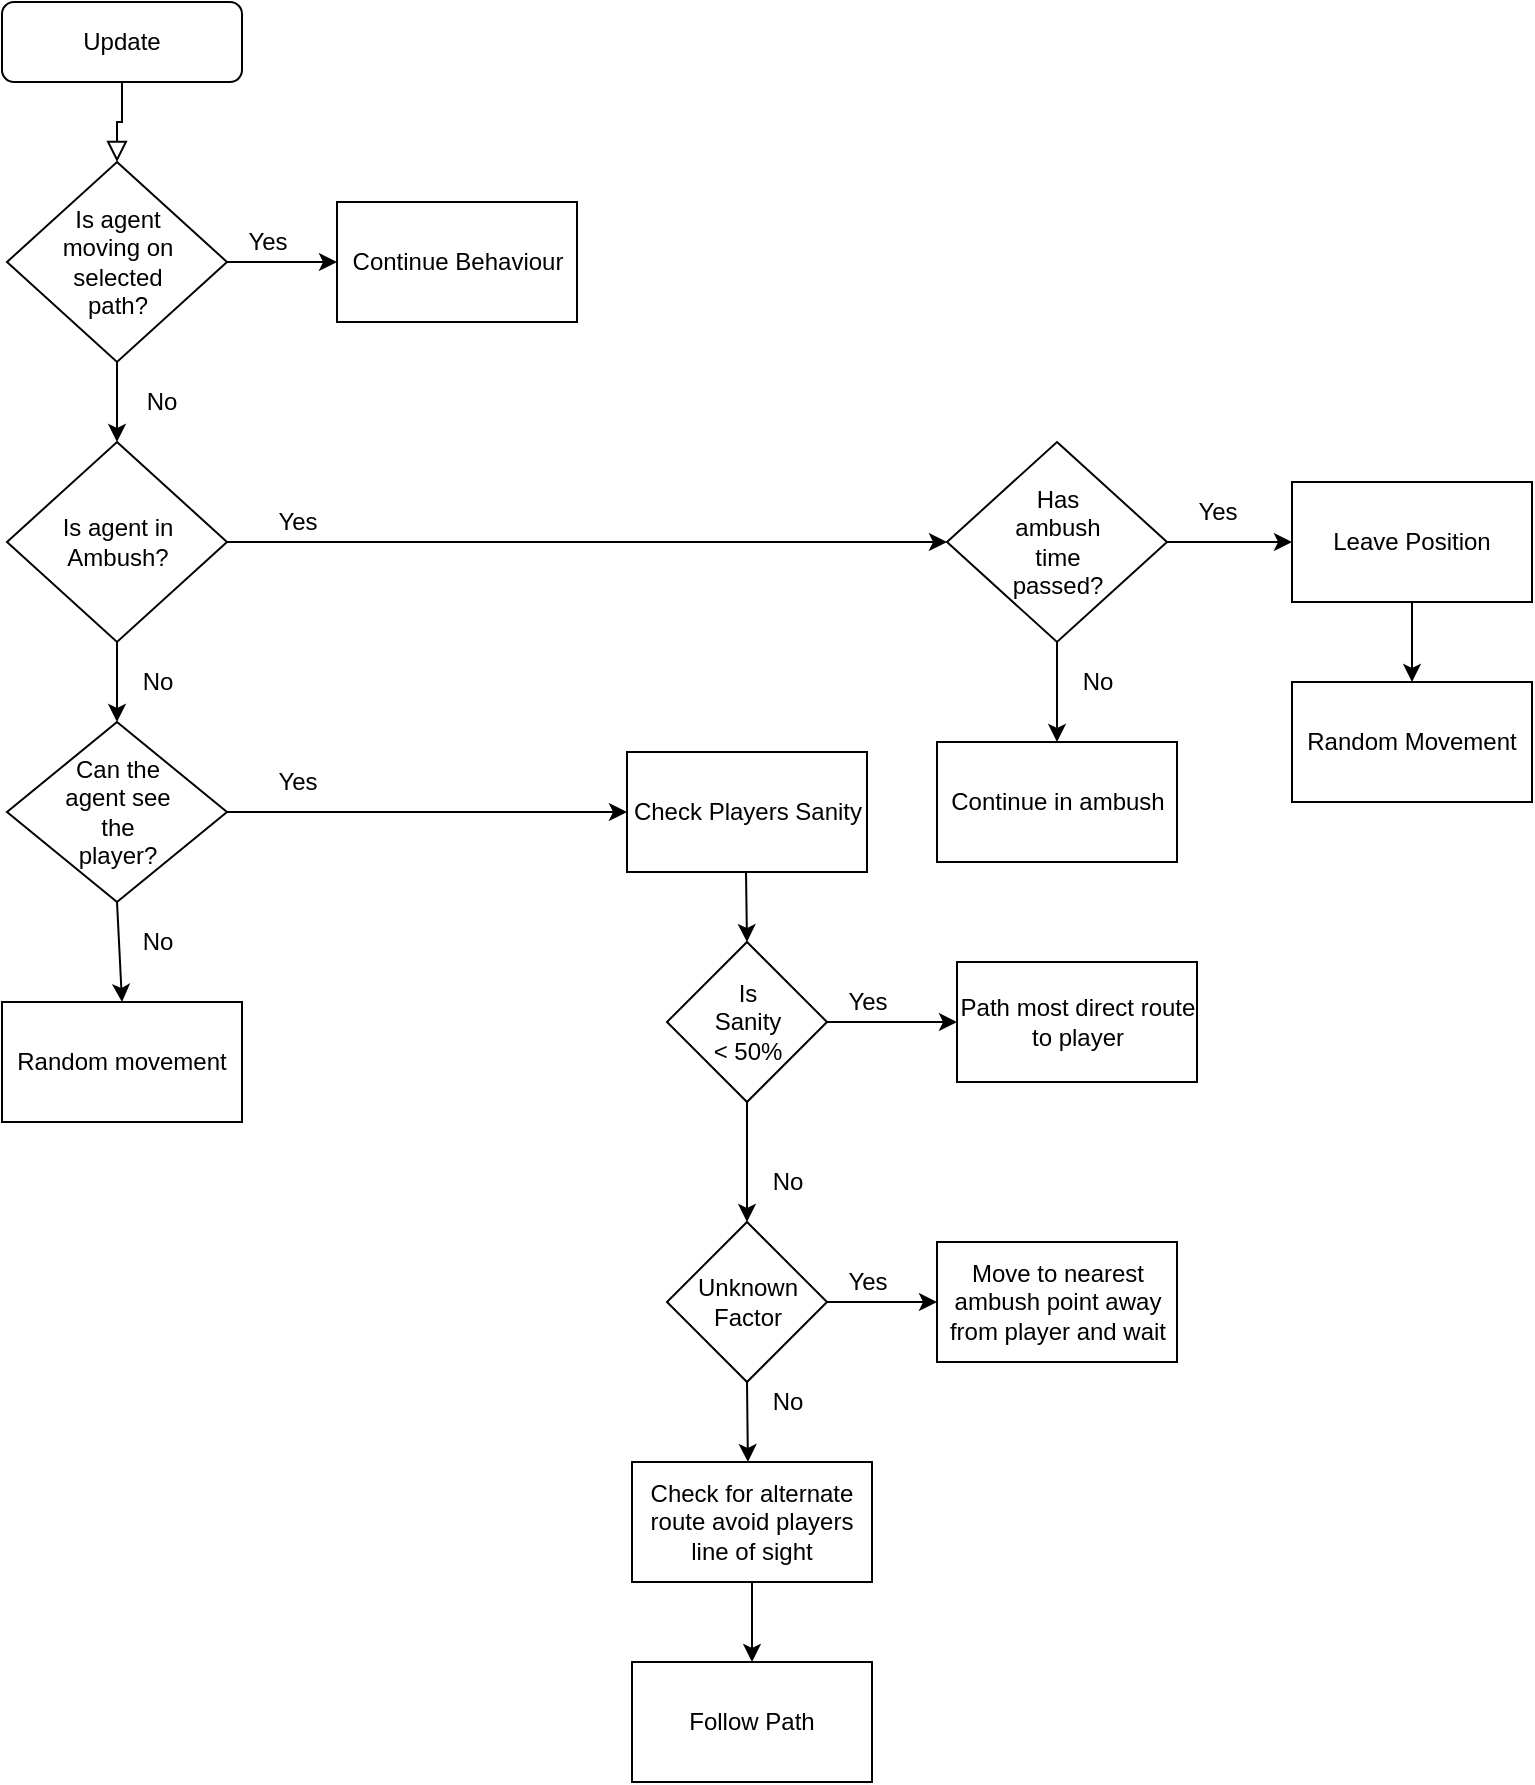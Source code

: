 <mxfile version="13.7.9" type="device"><diagram id="C5RBs43oDa-KdzZeNtuy" name="Page-1"><mxGraphModel dx="1086" dy="806" grid="1" gridSize="10" guides="1" tooltips="1" connect="1" arrows="1" fold="1" page="1" pageScale="1" pageWidth="827" pageHeight="1169" math="0" shadow="0"><root><mxCell id="WIyWlLk6GJQsqaUBKTNV-0"/><mxCell id="WIyWlLk6GJQsqaUBKTNV-1" parent="WIyWlLk6GJQsqaUBKTNV-0"/><mxCell id="cc543NdcEkaIXUh7oY8g-74" value="" style="rounded=0;whiteSpace=wrap;html=1;" parent="WIyWlLk6GJQsqaUBKTNV-1" vertex="1"><mxGeometry x="360" y="870" width="120" height="60" as="geometry"/></mxCell><mxCell id="cc543NdcEkaIXUh7oY8g-71" value="" style="rounded=0;whiteSpace=wrap;html=1;" parent="WIyWlLk6GJQsqaUBKTNV-1" vertex="1"><mxGeometry x="360" y="770" width="120" height="60" as="geometry"/></mxCell><mxCell id="cc543NdcEkaIXUh7oY8g-59" value="" style="rounded=0;whiteSpace=wrap;html=1;" parent="WIyWlLk6GJQsqaUBKTNV-1" vertex="1"><mxGeometry x="512.5" y="410" width="120" height="60" as="geometry"/></mxCell><mxCell id="cc543NdcEkaIXUh7oY8g-38" value="" style="rounded=0;whiteSpace=wrap;html=1;" parent="WIyWlLk6GJQsqaUBKTNV-1" vertex="1"><mxGeometry x="512.5" y="660" width="120" height="60" as="geometry"/></mxCell><mxCell id="cc543NdcEkaIXUh7oY8g-19" value="" style="rounded=0;whiteSpace=wrap;html=1;" parent="WIyWlLk6GJQsqaUBKTNV-1" vertex="1"><mxGeometry x="212.5" y="140" width="120" height="60" as="geometry"/></mxCell><mxCell id="WIyWlLk6GJQsqaUBKTNV-2" value="" style="rounded=0;html=1;jettySize=auto;orthogonalLoop=1;fontSize=11;endArrow=block;endFill=0;endSize=8;strokeWidth=1;shadow=0;labelBackgroundColor=none;edgeStyle=orthogonalEdgeStyle;entryX=0.5;entryY=0;entryDx=0;entryDy=0;" parent="WIyWlLk6GJQsqaUBKTNV-1" source="WIyWlLk6GJQsqaUBKTNV-3" target="cc543NdcEkaIXUh7oY8g-7" edge="1"><mxGeometry relative="1" as="geometry"><mxPoint x="160" y="100" as="targetPoint"/></mxGeometry></mxCell><mxCell id="WIyWlLk6GJQsqaUBKTNV-3" value="Update" style="rounded=1;whiteSpace=wrap;html=1;fontSize=12;glass=0;strokeWidth=1;shadow=0;" parent="WIyWlLk6GJQsqaUBKTNV-1" vertex="1"><mxGeometry x="45" y="40" width="120" height="40" as="geometry"/></mxCell><mxCell id="WIyWlLk6GJQsqaUBKTNV-6" value="" style="rhombus;whiteSpace=wrap;html=1;shadow=0;fontFamily=Helvetica;fontSize=12;align=center;strokeWidth=1;spacing=6;spacingTop=-4;" parent="WIyWlLk6GJQsqaUBKTNV-1" vertex="1"><mxGeometry x="47.5" y="400" width="110" height="90" as="geometry"/></mxCell><mxCell id="cc543NdcEkaIXUh7oY8g-0" value="" style="endArrow=classic;html=1;entryX=0;entryY=0.5;entryDx=0;entryDy=0;" parent="WIyWlLk6GJQsqaUBKTNV-1" target="cc543NdcEkaIXUh7oY8g-21" edge="1"><mxGeometry width="50" height="50" relative="1" as="geometry"><mxPoint x="157.5" y="445" as="sourcePoint"/><mxPoint x="327.5" y="445" as="targetPoint"/></mxGeometry></mxCell><mxCell id="cc543NdcEkaIXUh7oY8g-1" value="Can the agent see the player?" style="text;html=1;strokeColor=none;fillColor=none;align=center;verticalAlign=middle;whiteSpace=wrap;rounded=0;" parent="WIyWlLk6GJQsqaUBKTNV-1" vertex="1"><mxGeometry x="72.5" y="425" width="60" height="40" as="geometry"/></mxCell><mxCell id="cc543NdcEkaIXUh7oY8g-4" value="" style="endArrow=classic;html=1;exitX=0.5;exitY=1;exitDx=0;exitDy=0;entryX=0.5;entryY=0;entryDx=0;entryDy=0;" parent="WIyWlLk6GJQsqaUBKTNV-1" source="WIyWlLk6GJQsqaUBKTNV-6" target="cc543NdcEkaIXUh7oY8g-15" edge="1"><mxGeometry width="50" height="50" relative="1" as="geometry"><mxPoint x="272.5" y="650" as="sourcePoint"/><mxPoint x="102.5" y="540" as="targetPoint"/></mxGeometry></mxCell><mxCell id="cc543NdcEkaIXUh7oY8g-5" value="Yes" style="text;html=1;strokeColor=none;fillColor=none;align=center;verticalAlign=middle;whiteSpace=wrap;rounded=0;" parent="WIyWlLk6GJQsqaUBKTNV-1" vertex="1"><mxGeometry x="172.5" y="420" width="40" height="20" as="geometry"/></mxCell><mxCell id="cc543NdcEkaIXUh7oY8g-6" value="No" style="text;html=1;strokeColor=none;fillColor=none;align=center;verticalAlign=middle;whiteSpace=wrap;rounded=0;" parent="WIyWlLk6GJQsqaUBKTNV-1" vertex="1"><mxGeometry x="102.5" y="500" width="40" height="20" as="geometry"/></mxCell><mxCell id="cc543NdcEkaIXUh7oY8g-7" value="" style="rhombus;whiteSpace=wrap;html=1;shadow=0;fontFamily=Helvetica;fontSize=12;align=center;strokeWidth=1;spacing=6;spacingTop=-4;" parent="WIyWlLk6GJQsqaUBKTNV-1" vertex="1"><mxGeometry x="47.5" y="120" width="110" height="100" as="geometry"/></mxCell><mxCell id="cc543NdcEkaIXUh7oY8g-8" value="" style="endArrow=classic;html=1;exitX=1;exitY=0.5;exitDx=0;exitDy=0;" parent="WIyWlLk6GJQsqaUBKTNV-1" source="cc543NdcEkaIXUh7oY8g-7" edge="1"><mxGeometry width="50" height="50" relative="1" as="geometry"><mxPoint x="137.5" y="90" as="sourcePoint"/><mxPoint x="212.5" y="170" as="targetPoint"/></mxGeometry></mxCell><mxCell id="cc543NdcEkaIXUh7oY8g-9" value="Is agent moving on selected path?" style="text;html=1;strokeColor=none;fillColor=none;align=center;verticalAlign=middle;whiteSpace=wrap;rounded=0;" parent="WIyWlLk6GJQsqaUBKTNV-1" vertex="1"><mxGeometry x="72.5" y="150" width="60" height="40" as="geometry"/></mxCell><mxCell id="cc543NdcEkaIXUh7oY8g-26" value="" style="edgeStyle=orthogonalEdgeStyle;rounded=0;orthogonalLoop=1;jettySize=auto;html=1;exitX=0.5;exitY=1;exitDx=0;exitDy=0;entryX=0.5;entryY=0;entryDx=0;entryDy=0;" parent="WIyWlLk6GJQsqaUBKTNV-1" source="cc543NdcEkaIXUh7oY8g-48" target="WIyWlLk6GJQsqaUBKTNV-6" edge="1"><mxGeometry relative="1" as="geometry"><mxPoint x="105" y="360" as="sourcePoint"/><mxPoint x="100" y="400" as="targetPoint"/></mxGeometry></mxCell><mxCell id="cc543NdcEkaIXUh7oY8g-11" value="Yes" style="text;html=1;strokeColor=none;fillColor=none;align=center;verticalAlign=middle;whiteSpace=wrap;rounded=0;" parent="WIyWlLk6GJQsqaUBKTNV-1" vertex="1"><mxGeometry x="157.5" y="150" width="40" height="20" as="geometry"/></mxCell><mxCell id="cc543NdcEkaIXUh7oY8g-12" value="No" style="text;html=1;strokeColor=none;fillColor=none;align=center;verticalAlign=middle;whiteSpace=wrap;rounded=0;" parent="WIyWlLk6GJQsqaUBKTNV-1" vertex="1"><mxGeometry x="102.5" y="370" width="40" height="20" as="geometry"/></mxCell><mxCell id="cc543NdcEkaIXUh7oY8g-14" value="" style="rounded=0;whiteSpace=wrap;html=1;" parent="WIyWlLk6GJQsqaUBKTNV-1" vertex="1"><mxGeometry x="45" y="540" width="120" height="60" as="geometry"/></mxCell><mxCell id="cc543NdcEkaIXUh7oY8g-15" value="Random movement" style="text;html=1;strokeColor=none;fillColor=none;align=center;verticalAlign=middle;whiteSpace=wrap;rounded=0;" parent="WIyWlLk6GJQsqaUBKTNV-1" vertex="1"><mxGeometry x="45" y="540" width="120" height="60" as="geometry"/></mxCell><mxCell id="cc543NdcEkaIXUh7oY8g-16" value="Continue Behaviour" style="text;html=1;strokeColor=none;fillColor=none;align=center;verticalAlign=middle;whiteSpace=wrap;rounded=0;" parent="WIyWlLk6GJQsqaUBKTNV-1" vertex="1"><mxGeometry x="212.5" y="140" width="120" height="60" as="geometry"/></mxCell><mxCell id="cc543NdcEkaIXUh7oY8g-20" value="" style="rounded=0;whiteSpace=wrap;html=1;" parent="WIyWlLk6GJQsqaUBKTNV-1" vertex="1"><mxGeometry x="357.5" y="415" width="120" height="60" as="geometry"/></mxCell><mxCell id="cc543NdcEkaIXUh7oY8g-21" value="Check Players Sanity" style="text;html=1;strokeColor=none;fillColor=none;align=center;verticalAlign=middle;whiteSpace=wrap;rounded=0;" parent="WIyWlLk6GJQsqaUBKTNV-1" vertex="1"><mxGeometry x="357.5" y="420" width="120" height="50" as="geometry"/></mxCell><mxCell id="cc543NdcEkaIXUh7oY8g-22" value="" style="endArrow=classic;html=1;exitX=0.5;exitY=1;exitDx=0;exitDy=0;entryX=0.5;entryY=0;entryDx=0;entryDy=0;" parent="WIyWlLk6GJQsqaUBKTNV-1" target="cc543NdcEkaIXUh7oY8g-23" edge="1"><mxGeometry width="50" height="50" relative="1" as="geometry"><mxPoint x="417" y="475" as="sourcePoint"/><mxPoint x="417.5" y="560" as="targetPoint"/></mxGeometry></mxCell><mxCell id="cc543NdcEkaIXUh7oY8g-23" value="" style="rhombus;whiteSpace=wrap;html=1;" parent="WIyWlLk6GJQsqaUBKTNV-1" vertex="1"><mxGeometry x="377.5" y="510" width="80" height="80" as="geometry"/></mxCell><mxCell id="cc543NdcEkaIXUh7oY8g-24" value="Is Sanity &amp;lt; 50%" style="text;html=1;strokeColor=none;fillColor=none;align=center;verticalAlign=middle;whiteSpace=wrap;rounded=0;" parent="WIyWlLk6GJQsqaUBKTNV-1" vertex="1"><mxGeometry x="397.5" y="540" width="40" height="20" as="geometry"/></mxCell><mxCell id="cc543NdcEkaIXUh7oY8g-25" value="Yes" style="text;html=1;strokeColor=none;fillColor=none;align=center;verticalAlign=middle;whiteSpace=wrap;rounded=0;" parent="WIyWlLk6GJQsqaUBKTNV-1" vertex="1"><mxGeometry x="457.5" y="530" width="40" height="20" as="geometry"/></mxCell><mxCell id="cc543NdcEkaIXUh7oY8g-27" value="" style="endArrow=classic;html=1;exitX=1;exitY=0.5;exitDx=0;exitDy=0;entryX=0;entryY=0.5;entryDx=0;entryDy=0;" parent="WIyWlLk6GJQsqaUBKTNV-1" source="cc543NdcEkaIXUh7oY8g-23" target="cc543NdcEkaIXUh7oY8g-31" edge="1"><mxGeometry width="50" height="50" relative="1" as="geometry"><mxPoint x="447.5" y="630" as="sourcePoint"/><mxPoint x="517.5" y="550" as="targetPoint"/></mxGeometry></mxCell><mxCell id="cc543NdcEkaIXUh7oY8g-29" value="" style="endArrow=classic;html=1;exitX=0.5;exitY=1;exitDx=0;exitDy=0;entryX=0.5;entryY=0;entryDx=0;entryDy=0;" parent="WIyWlLk6GJQsqaUBKTNV-1" source="cc543NdcEkaIXUh7oY8g-23" target="cc543NdcEkaIXUh7oY8g-33" edge="1"><mxGeometry width="50" height="50" relative="1" as="geometry"><mxPoint x="187.5" y="660" as="sourcePoint"/><mxPoint x="417.5" y="630" as="targetPoint"/></mxGeometry></mxCell><mxCell id="cc543NdcEkaIXUh7oY8g-30" value="No" style="text;html=1;strokeColor=none;fillColor=none;align=center;verticalAlign=middle;whiteSpace=wrap;rounded=0;" parent="WIyWlLk6GJQsqaUBKTNV-1" vertex="1"><mxGeometry x="417.5" y="620" width="40" height="20" as="geometry"/></mxCell><mxCell id="cc543NdcEkaIXUh7oY8g-31" value="" style="rounded=0;whiteSpace=wrap;html=1;" parent="WIyWlLk6GJQsqaUBKTNV-1" vertex="1"><mxGeometry x="522.5" y="520" width="120" height="60" as="geometry"/></mxCell><mxCell id="cc543NdcEkaIXUh7oY8g-32" value="Path most direct route to player" style="text;html=1;strokeColor=none;fillColor=none;align=center;verticalAlign=middle;whiteSpace=wrap;rounded=0;" parent="WIyWlLk6GJQsqaUBKTNV-1" vertex="1"><mxGeometry x="522.5" y="520" width="120" height="60" as="geometry"/></mxCell><mxCell id="cc543NdcEkaIXUh7oY8g-33" value="" style="rhombus;whiteSpace=wrap;html=1;" parent="WIyWlLk6GJQsqaUBKTNV-1" vertex="1"><mxGeometry x="377.5" y="650" width="80" height="80" as="geometry"/></mxCell><mxCell id="cc543NdcEkaIXUh7oY8g-34" value="Unknown Factor" style="text;html=1;strokeColor=none;fillColor=none;align=center;verticalAlign=middle;whiteSpace=wrap;rounded=0;" parent="WIyWlLk6GJQsqaUBKTNV-1" vertex="1"><mxGeometry x="392.5" y="670" width="50" height="40" as="geometry"/></mxCell><mxCell id="cc543NdcEkaIXUh7oY8g-35" value="" style="endArrow=classic;html=1;exitX=1;exitY=0.5;exitDx=0;exitDy=0;entryX=0;entryY=0.5;entryDx=0;entryDy=0;" parent="WIyWlLk6GJQsqaUBKTNV-1" source="cc543NdcEkaIXUh7oY8g-33" target="cc543NdcEkaIXUh7oY8g-36" edge="1"><mxGeometry width="50" height="50" relative="1" as="geometry"><mxPoint x="202.5" y="840" as="sourcePoint"/><mxPoint x="512.5" y="690" as="targetPoint"/></mxGeometry></mxCell><mxCell id="cc543NdcEkaIXUh7oY8g-36" value="Move to nearest ambush point away from player and wait" style="text;html=1;strokeColor=none;fillColor=none;align=center;verticalAlign=middle;whiteSpace=wrap;rounded=0;" parent="WIyWlLk6GJQsqaUBKTNV-1" vertex="1"><mxGeometry x="512.5" y="660" width="120" height="60" as="geometry"/></mxCell><mxCell id="cc543NdcEkaIXUh7oY8g-43" value="" style="edgeStyle=orthogonalEdgeStyle;rounded=0;orthogonalLoop=1;jettySize=auto;html=1;exitX=0.5;exitY=1;exitDx=0;exitDy=0;entryX=0.5;entryY=0;entryDx=0;entryDy=0;" parent="WIyWlLk6GJQsqaUBKTNV-1" source="cc543NdcEkaIXUh7oY8g-7" target="cc543NdcEkaIXUh7oY8g-48" edge="1"><mxGeometry relative="1" as="geometry"><mxPoint x="117.5" y="230" as="sourcePoint"/><mxPoint x="103" y="260" as="targetPoint"/></mxGeometry></mxCell><mxCell id="cc543NdcEkaIXUh7oY8g-44" value="No" style="text;html=1;strokeColor=none;fillColor=none;align=center;verticalAlign=middle;whiteSpace=wrap;rounded=0;" parent="WIyWlLk6GJQsqaUBKTNV-1" vertex="1"><mxGeometry x="105" y="230" width="40" height="20" as="geometry"/></mxCell><mxCell id="cc543NdcEkaIXUh7oY8g-48" value="" style="rhombus;whiteSpace=wrap;html=1;shadow=0;fontFamily=Helvetica;fontSize=12;align=center;strokeWidth=1;spacing=6;spacingTop=-4;" parent="WIyWlLk6GJQsqaUBKTNV-1" vertex="1"><mxGeometry x="47.5" y="260" width="110" height="100" as="geometry"/></mxCell><mxCell id="cc543NdcEkaIXUh7oY8g-49" value="Is agent in Ambush?" style="text;html=1;strokeColor=none;fillColor=none;align=center;verticalAlign=middle;whiteSpace=wrap;rounded=0;" parent="WIyWlLk6GJQsqaUBKTNV-1" vertex="1"><mxGeometry x="72.5" y="290" width="60" height="40" as="geometry"/></mxCell><mxCell id="cc543NdcEkaIXUh7oY8g-51" value="" style="endArrow=classic;html=1;exitX=1;exitY=0.5;exitDx=0;exitDy=0;entryX=0;entryY=0.5;entryDx=0;entryDy=0;" parent="WIyWlLk6GJQsqaUBKTNV-1" source="cc543NdcEkaIXUh7oY8g-48" target="cc543NdcEkaIXUh7oY8g-54" edge="1"><mxGeometry width="50" height="50" relative="1" as="geometry"><mxPoint x="157.5" y="315" as="sourcePoint"/><mxPoint x="270" y="310" as="targetPoint"/></mxGeometry></mxCell><mxCell id="cc543NdcEkaIXUh7oY8g-52" value="Yes" style="text;html=1;strokeColor=none;fillColor=none;align=center;verticalAlign=middle;whiteSpace=wrap;rounded=0;" parent="WIyWlLk6GJQsqaUBKTNV-1" vertex="1"><mxGeometry x="172.5" y="290" width="40" height="20" as="geometry"/></mxCell><mxCell id="cc543NdcEkaIXUh7oY8g-54" value="" style="rhombus;whiteSpace=wrap;html=1;shadow=0;fontFamily=Helvetica;fontSize=12;align=center;strokeWidth=1;spacing=6;spacingTop=-4;" parent="WIyWlLk6GJQsqaUBKTNV-1" vertex="1"><mxGeometry x="517.5" y="260" width="110" height="100" as="geometry"/></mxCell><mxCell id="cc543NdcEkaIXUh7oY8g-55" value="Has ambush time passed?" style="text;html=1;strokeColor=none;fillColor=none;align=center;verticalAlign=middle;whiteSpace=wrap;rounded=0;" parent="WIyWlLk6GJQsqaUBKTNV-1" vertex="1"><mxGeometry x="542.5" y="290" width="60" height="40" as="geometry"/></mxCell><mxCell id="cc543NdcEkaIXUh7oY8g-56" value="" style="endArrow=classic;html=1;exitX=0.5;exitY=1;exitDx=0;exitDy=0;entryX=0.5;entryY=0;entryDx=0;entryDy=0;" parent="WIyWlLk6GJQsqaUBKTNV-1" target="cc543NdcEkaIXUh7oY8g-59" edge="1"><mxGeometry width="50" height="50" relative="1" as="geometry"><mxPoint x="572.5" y="360" as="sourcePoint"/><mxPoint x="580" y="400" as="targetPoint"/></mxGeometry></mxCell><mxCell id="cc543NdcEkaIXUh7oY8g-57" value="No" style="text;html=1;strokeColor=none;fillColor=none;align=center;verticalAlign=middle;whiteSpace=wrap;rounded=0;" parent="WIyWlLk6GJQsqaUBKTNV-1" vertex="1"><mxGeometry x="572.5" y="370" width="40" height="20" as="geometry"/></mxCell><mxCell id="cc543NdcEkaIXUh7oY8g-58" value="Continue in ambush" style="text;html=1;strokeColor=none;fillColor=none;align=center;verticalAlign=middle;whiteSpace=wrap;rounded=0;" parent="WIyWlLk6GJQsqaUBKTNV-1" vertex="1"><mxGeometry x="512.5" y="415" width="120" height="50" as="geometry"/></mxCell><mxCell id="cc543NdcEkaIXUh7oY8g-60" value="Yes" style="text;html=1;strokeColor=none;fillColor=none;align=center;verticalAlign=middle;whiteSpace=wrap;rounded=0;" parent="WIyWlLk6GJQsqaUBKTNV-1" vertex="1"><mxGeometry x="632.5" y="285" width="40" height="20" as="geometry"/></mxCell><mxCell id="cc543NdcEkaIXUh7oY8g-61" value="" style="endArrow=classic;html=1;exitX=1;exitY=0.5;exitDx=0;exitDy=0;entryX=0;entryY=0.5;entryDx=0;entryDy=0;entryPerimeter=0;" parent="WIyWlLk6GJQsqaUBKTNV-1" source="cc543NdcEkaIXUh7oY8g-54" target="cc543NdcEkaIXUh7oY8g-63" edge="1"><mxGeometry width="50" height="50" relative="1" as="geometry"><mxPoint x="650" y="370" as="sourcePoint"/><mxPoint x="690" y="310" as="targetPoint"/></mxGeometry></mxCell><mxCell id="cc543NdcEkaIXUh7oY8g-62" value="" style="rounded=0;whiteSpace=wrap;html=1;" parent="WIyWlLk6GJQsqaUBKTNV-1" vertex="1"><mxGeometry x="690" y="280" width="120" height="60" as="geometry"/></mxCell><mxCell id="cc543NdcEkaIXUh7oY8g-63" value="Leave Position" style="text;html=1;strokeColor=none;fillColor=none;align=center;verticalAlign=middle;whiteSpace=wrap;rounded=0;" parent="WIyWlLk6GJQsqaUBKTNV-1" vertex="1"><mxGeometry x="690" y="285" width="120" height="50" as="geometry"/></mxCell><mxCell id="cc543NdcEkaIXUh7oY8g-64" value="" style="endArrow=classic;html=1;exitX=0.5;exitY=1;exitDx=0;exitDy=0;entryX=0.5;entryY=0;entryDx=0;entryDy=0;" parent="WIyWlLk6GJQsqaUBKTNV-1" source="cc543NdcEkaIXUh7oY8g-62" target="cc543NdcEkaIXUh7oY8g-65" edge="1"><mxGeometry width="50" height="50" relative="1" as="geometry"><mxPoint x="700" y="430" as="sourcePoint"/><mxPoint x="750" y="380" as="targetPoint"/></mxGeometry></mxCell><mxCell id="cc543NdcEkaIXUh7oY8g-65" value="" style="rounded=0;whiteSpace=wrap;html=1;" parent="WIyWlLk6GJQsqaUBKTNV-1" vertex="1"><mxGeometry x="690" y="380" width="120" height="60" as="geometry"/></mxCell><mxCell id="cc543NdcEkaIXUh7oY8g-66" value="Random Movement" style="text;html=1;strokeColor=none;fillColor=none;align=center;verticalAlign=middle;whiteSpace=wrap;rounded=0;" parent="WIyWlLk6GJQsqaUBKTNV-1" vertex="1"><mxGeometry x="690" y="380" width="120" height="60" as="geometry"/></mxCell><mxCell id="cc543NdcEkaIXUh7oY8g-67" value="Yes" style="text;html=1;strokeColor=none;fillColor=none;align=center;verticalAlign=middle;whiteSpace=wrap;rounded=0;" parent="WIyWlLk6GJQsqaUBKTNV-1" vertex="1"><mxGeometry x="457.5" y="670" width="40" height="20" as="geometry"/></mxCell><mxCell id="cc543NdcEkaIXUh7oY8g-68" value="" style="endArrow=classic;html=1;exitX=0.5;exitY=1;exitDx=0;exitDy=0;entryX=0.483;entryY=0;entryDx=0;entryDy=0;entryPerimeter=0;" parent="WIyWlLk6GJQsqaUBKTNV-1" source="cc543NdcEkaIXUh7oY8g-33" target="cc543NdcEkaIXUh7oY8g-70" edge="1"><mxGeometry width="50" height="50" relative="1" as="geometry"><mxPoint x="418" y="730" as="sourcePoint"/><mxPoint x="418" y="770" as="targetPoint"/></mxGeometry></mxCell><mxCell id="cc543NdcEkaIXUh7oY8g-69" value="No" style="text;html=1;strokeColor=none;fillColor=none;align=center;verticalAlign=middle;whiteSpace=wrap;rounded=0;" parent="WIyWlLk6GJQsqaUBKTNV-1" vertex="1"><mxGeometry x="417.5" y="730" width="40" height="20" as="geometry"/></mxCell><mxCell id="cc543NdcEkaIXUh7oY8g-70" value="Check for alternate route avoid players line of sight" style="text;html=1;strokeColor=none;fillColor=none;align=center;verticalAlign=middle;whiteSpace=wrap;rounded=0;" parent="WIyWlLk6GJQsqaUBKTNV-1" vertex="1"><mxGeometry x="360" y="770" width="120" height="60" as="geometry"/></mxCell><mxCell id="cc543NdcEkaIXUh7oY8g-72" value="" style="endArrow=classic;html=1;exitX=0.5;exitY=1;exitDx=0;exitDy=0;" parent="WIyWlLk6GJQsqaUBKTNV-1" source="cc543NdcEkaIXUh7oY8g-70" edge="1"><mxGeometry width="50" height="50" relative="1" as="geometry"><mxPoint x="427.5" y="740" as="sourcePoint"/><mxPoint x="420" y="870" as="targetPoint"/></mxGeometry></mxCell><mxCell id="cc543NdcEkaIXUh7oY8g-73" value="Follow Path" style="text;html=1;strokeColor=none;fillColor=none;align=center;verticalAlign=middle;whiteSpace=wrap;rounded=0;" parent="WIyWlLk6GJQsqaUBKTNV-1" vertex="1"><mxGeometry x="360" y="870" width="120" height="60" as="geometry"/></mxCell></root></mxGraphModel></diagram></mxfile>